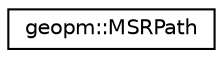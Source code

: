 digraph "Graphical Class Hierarchy"
{
 // LATEX_PDF_SIZE
  edge [fontname="Helvetica",fontsize="10",labelfontname="Helvetica",labelfontsize="10"];
  node [fontname="Helvetica",fontsize="10",shape=record];
  rankdir="LR";
  Node0 [label="geopm::MSRPath",height=0.2,width=0.4,color="black", fillcolor="white", style="filled",URL="$classgeopm_1_1_m_s_r_path.html",tooltip=" "];
}
